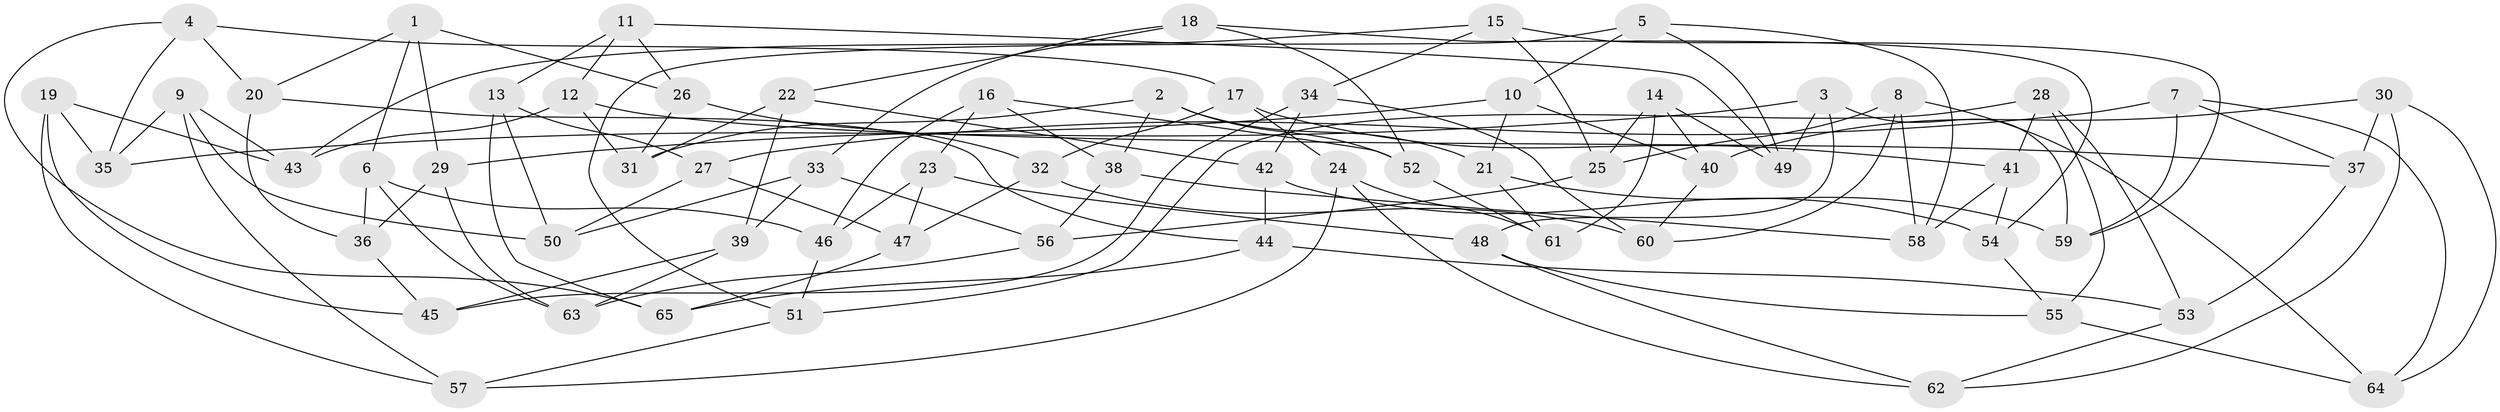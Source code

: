 // coarse degree distribution, {6: 0.5897435897435898, 4: 0.3076923076923077, 5: 0.07692307692307693, 3: 0.02564102564102564}
// Generated by graph-tools (version 1.1) at 2025/52/02/27/25 19:52:34]
// undirected, 65 vertices, 130 edges
graph export_dot {
graph [start="1"]
  node [color=gray90,style=filled];
  1;
  2;
  3;
  4;
  5;
  6;
  7;
  8;
  9;
  10;
  11;
  12;
  13;
  14;
  15;
  16;
  17;
  18;
  19;
  20;
  21;
  22;
  23;
  24;
  25;
  26;
  27;
  28;
  29;
  30;
  31;
  32;
  33;
  34;
  35;
  36;
  37;
  38;
  39;
  40;
  41;
  42;
  43;
  44;
  45;
  46;
  47;
  48;
  49;
  50;
  51;
  52;
  53;
  54;
  55;
  56;
  57;
  58;
  59;
  60;
  61;
  62;
  63;
  64;
  65;
  1 -- 29;
  1 -- 6;
  1 -- 20;
  1 -- 26;
  2 -- 21;
  2 -- 38;
  2 -- 52;
  2 -- 31;
  3 -- 35;
  3 -- 59;
  3 -- 48;
  3 -- 49;
  4 -- 65;
  4 -- 17;
  4 -- 35;
  4 -- 20;
  5 -- 51;
  5 -- 58;
  5 -- 10;
  5 -- 49;
  6 -- 36;
  6 -- 46;
  6 -- 63;
  7 -- 59;
  7 -- 37;
  7 -- 64;
  7 -- 27;
  8 -- 64;
  8 -- 60;
  8 -- 58;
  8 -- 25;
  9 -- 57;
  9 -- 43;
  9 -- 35;
  9 -- 50;
  10 -- 21;
  10 -- 29;
  10 -- 40;
  11 -- 26;
  11 -- 12;
  11 -- 49;
  11 -- 13;
  12 -- 31;
  12 -- 37;
  12 -- 43;
  13 -- 65;
  13 -- 27;
  13 -- 50;
  14 -- 40;
  14 -- 61;
  14 -- 49;
  14 -- 25;
  15 -- 25;
  15 -- 34;
  15 -- 43;
  15 -- 59;
  16 -- 52;
  16 -- 46;
  16 -- 23;
  16 -- 38;
  17 -- 24;
  17 -- 32;
  17 -- 41;
  18 -- 33;
  18 -- 22;
  18 -- 54;
  18 -- 52;
  19 -- 35;
  19 -- 45;
  19 -- 57;
  19 -- 43;
  20 -- 36;
  20 -- 44;
  21 -- 61;
  21 -- 59;
  22 -- 31;
  22 -- 42;
  22 -- 39;
  23 -- 46;
  23 -- 48;
  23 -- 47;
  24 -- 57;
  24 -- 61;
  24 -- 62;
  25 -- 56;
  26 -- 31;
  26 -- 32;
  27 -- 47;
  27 -- 50;
  28 -- 55;
  28 -- 41;
  28 -- 53;
  28 -- 51;
  29 -- 36;
  29 -- 63;
  30 -- 40;
  30 -- 37;
  30 -- 64;
  30 -- 62;
  32 -- 47;
  32 -- 60;
  33 -- 56;
  33 -- 39;
  33 -- 50;
  34 -- 42;
  34 -- 45;
  34 -- 60;
  36 -- 45;
  37 -- 53;
  38 -- 58;
  38 -- 56;
  39 -- 45;
  39 -- 63;
  40 -- 60;
  41 -- 58;
  41 -- 54;
  42 -- 44;
  42 -- 54;
  44 -- 53;
  44 -- 65;
  46 -- 51;
  47 -- 65;
  48 -- 55;
  48 -- 62;
  51 -- 57;
  52 -- 61;
  53 -- 62;
  54 -- 55;
  55 -- 64;
  56 -- 63;
}
